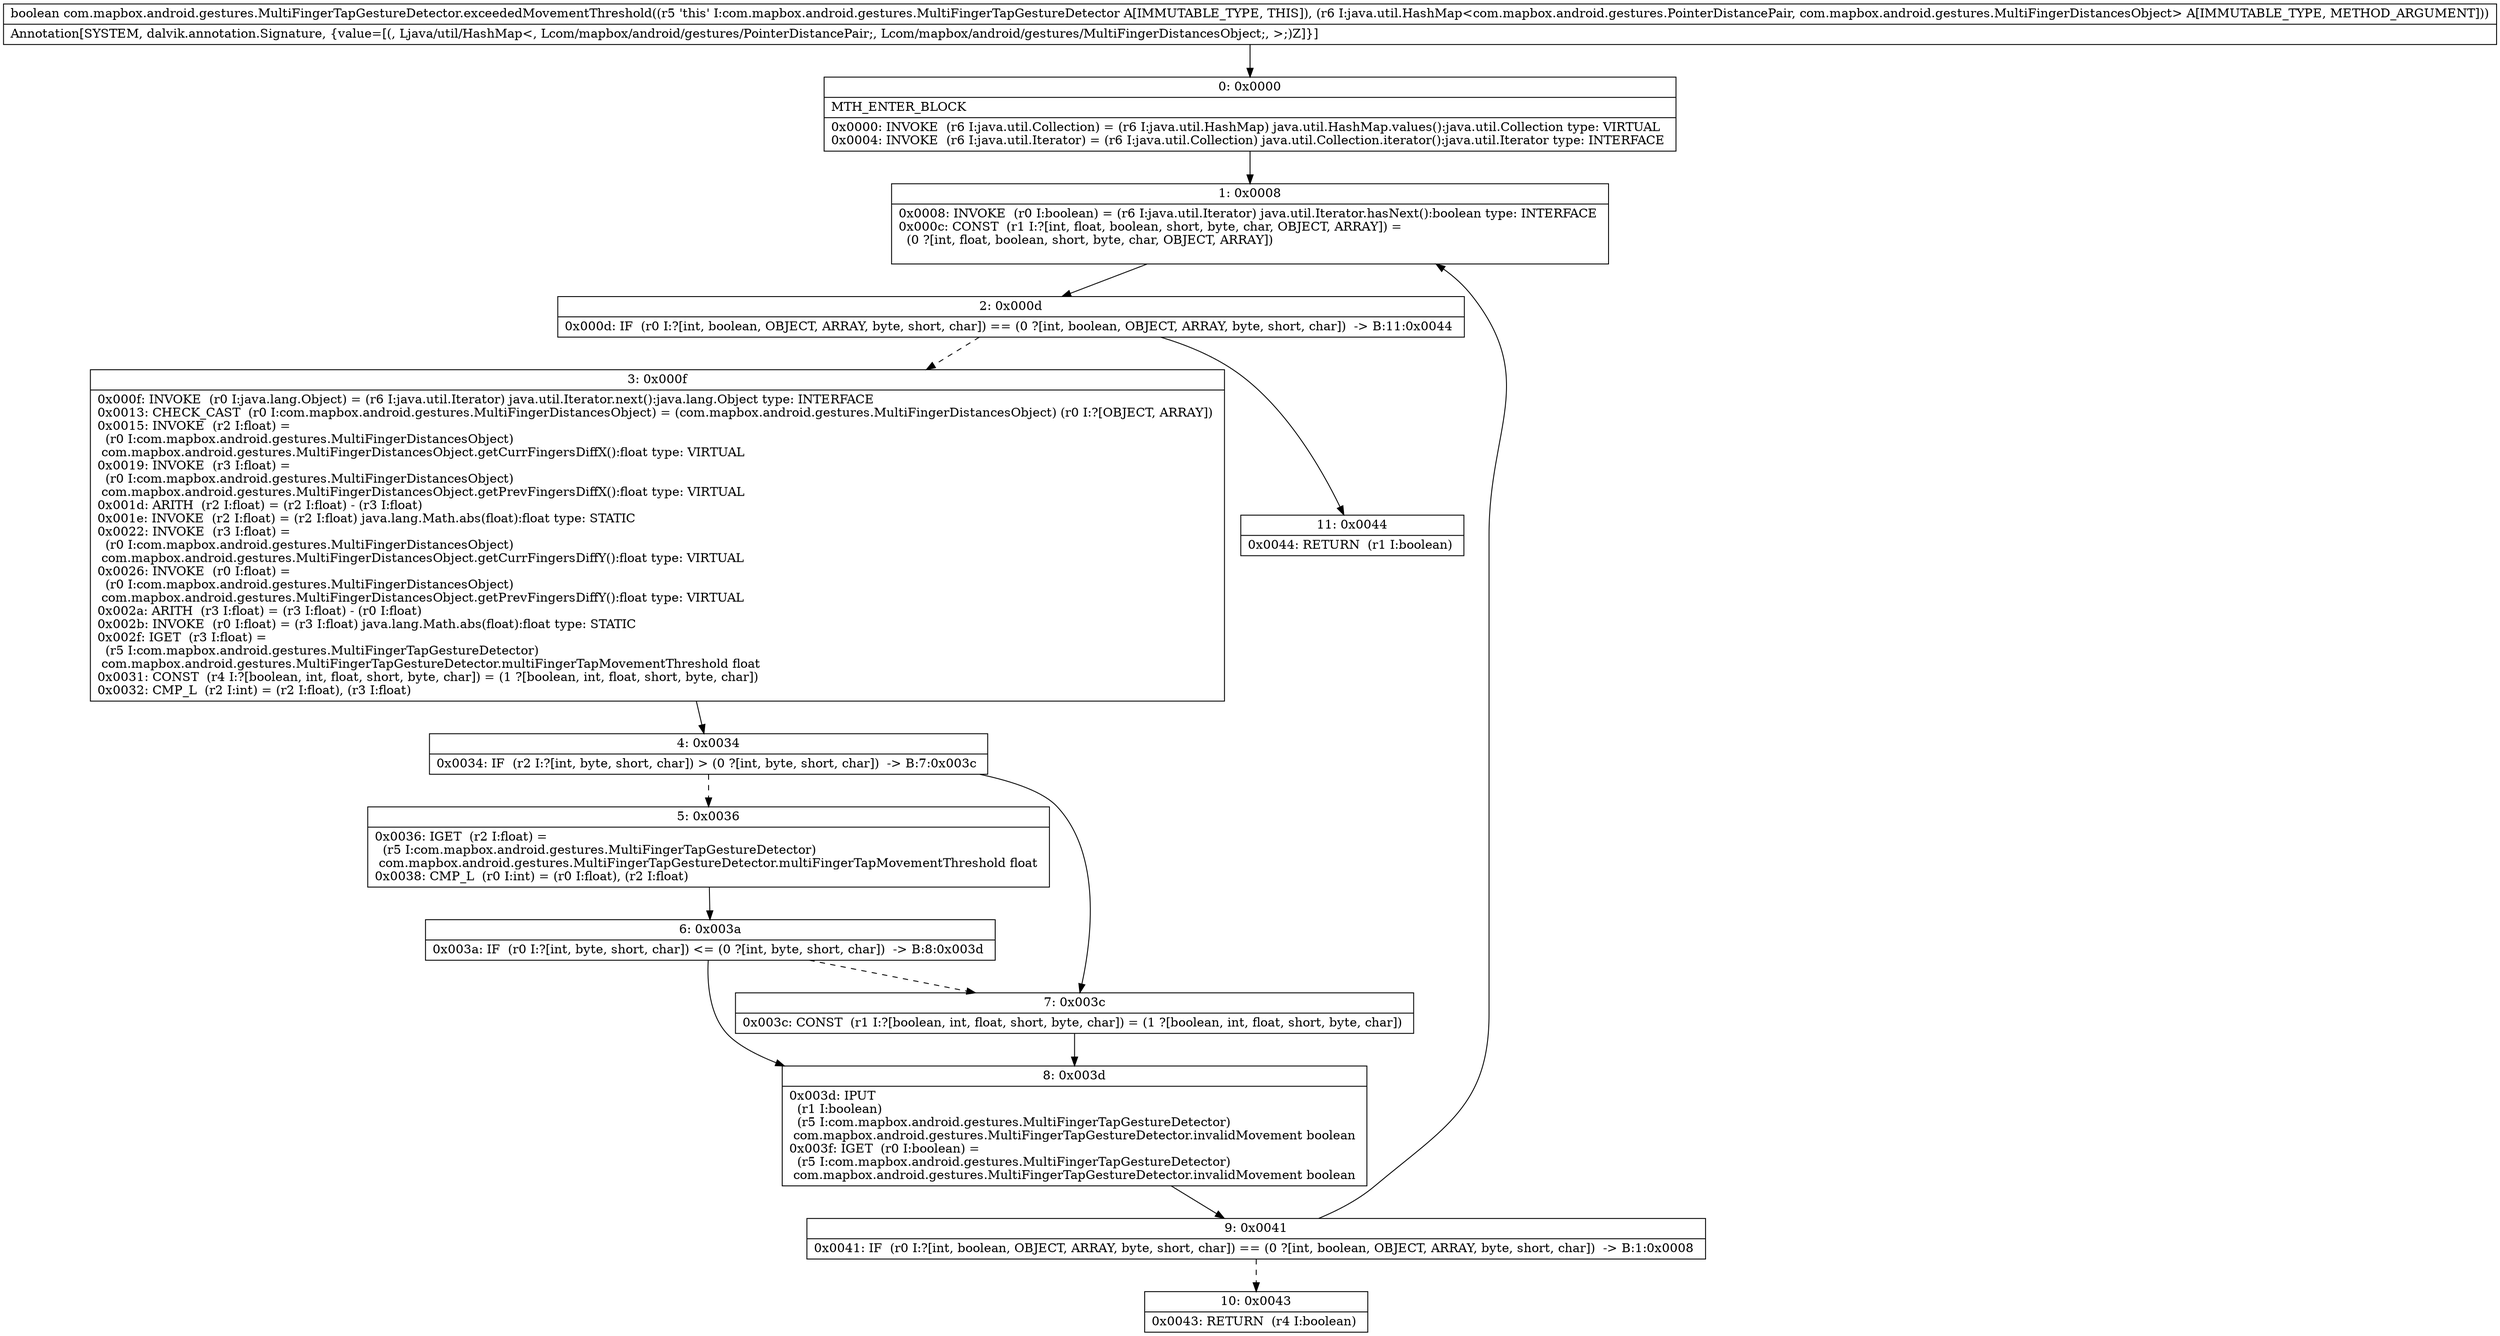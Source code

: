 digraph "CFG forcom.mapbox.android.gestures.MultiFingerTapGestureDetector.exceededMovementThreshold(Ljava\/util\/HashMap;)Z" {
Node_0 [shape=record,label="{0\:\ 0x0000|MTH_ENTER_BLOCK\l|0x0000: INVOKE  (r6 I:java.util.Collection) = (r6 I:java.util.HashMap) java.util.HashMap.values():java.util.Collection type: VIRTUAL \l0x0004: INVOKE  (r6 I:java.util.Iterator) = (r6 I:java.util.Collection) java.util.Collection.iterator():java.util.Iterator type: INTERFACE \l}"];
Node_1 [shape=record,label="{1\:\ 0x0008|0x0008: INVOKE  (r0 I:boolean) = (r6 I:java.util.Iterator) java.util.Iterator.hasNext():boolean type: INTERFACE \l0x000c: CONST  (r1 I:?[int, float, boolean, short, byte, char, OBJECT, ARRAY]) = \l  (0 ?[int, float, boolean, short, byte, char, OBJECT, ARRAY])\l \l}"];
Node_2 [shape=record,label="{2\:\ 0x000d|0x000d: IF  (r0 I:?[int, boolean, OBJECT, ARRAY, byte, short, char]) == (0 ?[int, boolean, OBJECT, ARRAY, byte, short, char])  \-\> B:11:0x0044 \l}"];
Node_3 [shape=record,label="{3\:\ 0x000f|0x000f: INVOKE  (r0 I:java.lang.Object) = (r6 I:java.util.Iterator) java.util.Iterator.next():java.lang.Object type: INTERFACE \l0x0013: CHECK_CAST  (r0 I:com.mapbox.android.gestures.MultiFingerDistancesObject) = (com.mapbox.android.gestures.MultiFingerDistancesObject) (r0 I:?[OBJECT, ARRAY]) \l0x0015: INVOKE  (r2 I:float) = \l  (r0 I:com.mapbox.android.gestures.MultiFingerDistancesObject)\l com.mapbox.android.gestures.MultiFingerDistancesObject.getCurrFingersDiffX():float type: VIRTUAL \l0x0019: INVOKE  (r3 I:float) = \l  (r0 I:com.mapbox.android.gestures.MultiFingerDistancesObject)\l com.mapbox.android.gestures.MultiFingerDistancesObject.getPrevFingersDiffX():float type: VIRTUAL \l0x001d: ARITH  (r2 I:float) = (r2 I:float) \- (r3 I:float) \l0x001e: INVOKE  (r2 I:float) = (r2 I:float) java.lang.Math.abs(float):float type: STATIC \l0x0022: INVOKE  (r3 I:float) = \l  (r0 I:com.mapbox.android.gestures.MultiFingerDistancesObject)\l com.mapbox.android.gestures.MultiFingerDistancesObject.getCurrFingersDiffY():float type: VIRTUAL \l0x0026: INVOKE  (r0 I:float) = \l  (r0 I:com.mapbox.android.gestures.MultiFingerDistancesObject)\l com.mapbox.android.gestures.MultiFingerDistancesObject.getPrevFingersDiffY():float type: VIRTUAL \l0x002a: ARITH  (r3 I:float) = (r3 I:float) \- (r0 I:float) \l0x002b: INVOKE  (r0 I:float) = (r3 I:float) java.lang.Math.abs(float):float type: STATIC \l0x002f: IGET  (r3 I:float) = \l  (r5 I:com.mapbox.android.gestures.MultiFingerTapGestureDetector)\l com.mapbox.android.gestures.MultiFingerTapGestureDetector.multiFingerTapMovementThreshold float \l0x0031: CONST  (r4 I:?[boolean, int, float, short, byte, char]) = (1 ?[boolean, int, float, short, byte, char]) \l0x0032: CMP_L  (r2 I:int) = (r2 I:float), (r3 I:float) \l}"];
Node_4 [shape=record,label="{4\:\ 0x0034|0x0034: IF  (r2 I:?[int, byte, short, char]) \> (0 ?[int, byte, short, char])  \-\> B:7:0x003c \l}"];
Node_5 [shape=record,label="{5\:\ 0x0036|0x0036: IGET  (r2 I:float) = \l  (r5 I:com.mapbox.android.gestures.MultiFingerTapGestureDetector)\l com.mapbox.android.gestures.MultiFingerTapGestureDetector.multiFingerTapMovementThreshold float \l0x0038: CMP_L  (r0 I:int) = (r0 I:float), (r2 I:float) \l}"];
Node_6 [shape=record,label="{6\:\ 0x003a|0x003a: IF  (r0 I:?[int, byte, short, char]) \<= (0 ?[int, byte, short, char])  \-\> B:8:0x003d \l}"];
Node_7 [shape=record,label="{7\:\ 0x003c|0x003c: CONST  (r1 I:?[boolean, int, float, short, byte, char]) = (1 ?[boolean, int, float, short, byte, char]) \l}"];
Node_8 [shape=record,label="{8\:\ 0x003d|0x003d: IPUT  \l  (r1 I:boolean)\l  (r5 I:com.mapbox.android.gestures.MultiFingerTapGestureDetector)\l com.mapbox.android.gestures.MultiFingerTapGestureDetector.invalidMovement boolean \l0x003f: IGET  (r0 I:boolean) = \l  (r5 I:com.mapbox.android.gestures.MultiFingerTapGestureDetector)\l com.mapbox.android.gestures.MultiFingerTapGestureDetector.invalidMovement boolean \l}"];
Node_9 [shape=record,label="{9\:\ 0x0041|0x0041: IF  (r0 I:?[int, boolean, OBJECT, ARRAY, byte, short, char]) == (0 ?[int, boolean, OBJECT, ARRAY, byte, short, char])  \-\> B:1:0x0008 \l}"];
Node_10 [shape=record,label="{10\:\ 0x0043|0x0043: RETURN  (r4 I:boolean) \l}"];
Node_11 [shape=record,label="{11\:\ 0x0044|0x0044: RETURN  (r1 I:boolean) \l}"];
MethodNode[shape=record,label="{boolean com.mapbox.android.gestures.MultiFingerTapGestureDetector.exceededMovementThreshold((r5 'this' I:com.mapbox.android.gestures.MultiFingerTapGestureDetector A[IMMUTABLE_TYPE, THIS]), (r6 I:java.util.HashMap\<com.mapbox.android.gestures.PointerDistancePair, com.mapbox.android.gestures.MultiFingerDistancesObject\> A[IMMUTABLE_TYPE, METHOD_ARGUMENT]))  | Annotation[SYSTEM, dalvik.annotation.Signature, \{value=[(, Ljava\/util\/HashMap\<, Lcom\/mapbox\/android\/gestures\/PointerDistancePair;, Lcom\/mapbox\/android\/gestures\/MultiFingerDistancesObject;, \>;)Z]\}]\l}"];
MethodNode -> Node_0;
Node_0 -> Node_1;
Node_1 -> Node_2;
Node_2 -> Node_3[style=dashed];
Node_2 -> Node_11;
Node_3 -> Node_4;
Node_4 -> Node_5[style=dashed];
Node_4 -> Node_7;
Node_5 -> Node_6;
Node_6 -> Node_7[style=dashed];
Node_6 -> Node_8;
Node_7 -> Node_8;
Node_8 -> Node_9;
Node_9 -> Node_1;
Node_9 -> Node_10[style=dashed];
}

